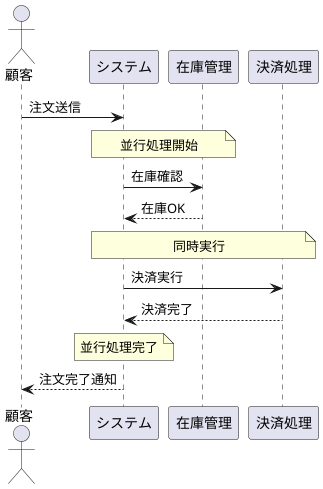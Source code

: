 @startuml
actor 顧客
participant システム
participant 在庫管理
participant 決済処理

顧客 -> システム : 注文送信

note over システム, 在庫管理 : 並行処理開始
システム -> 在庫管理 : 在庫確認
在庫管理 --> システム : 在庫OK

note over システム, 決済処理 : 同時実行
システム -> 決済処理 : 決済実行
決済処理 --> システム : 決済完了

note over システム : 並行処理完了

システム --> 顧客 : 注文完了通知
@enduml